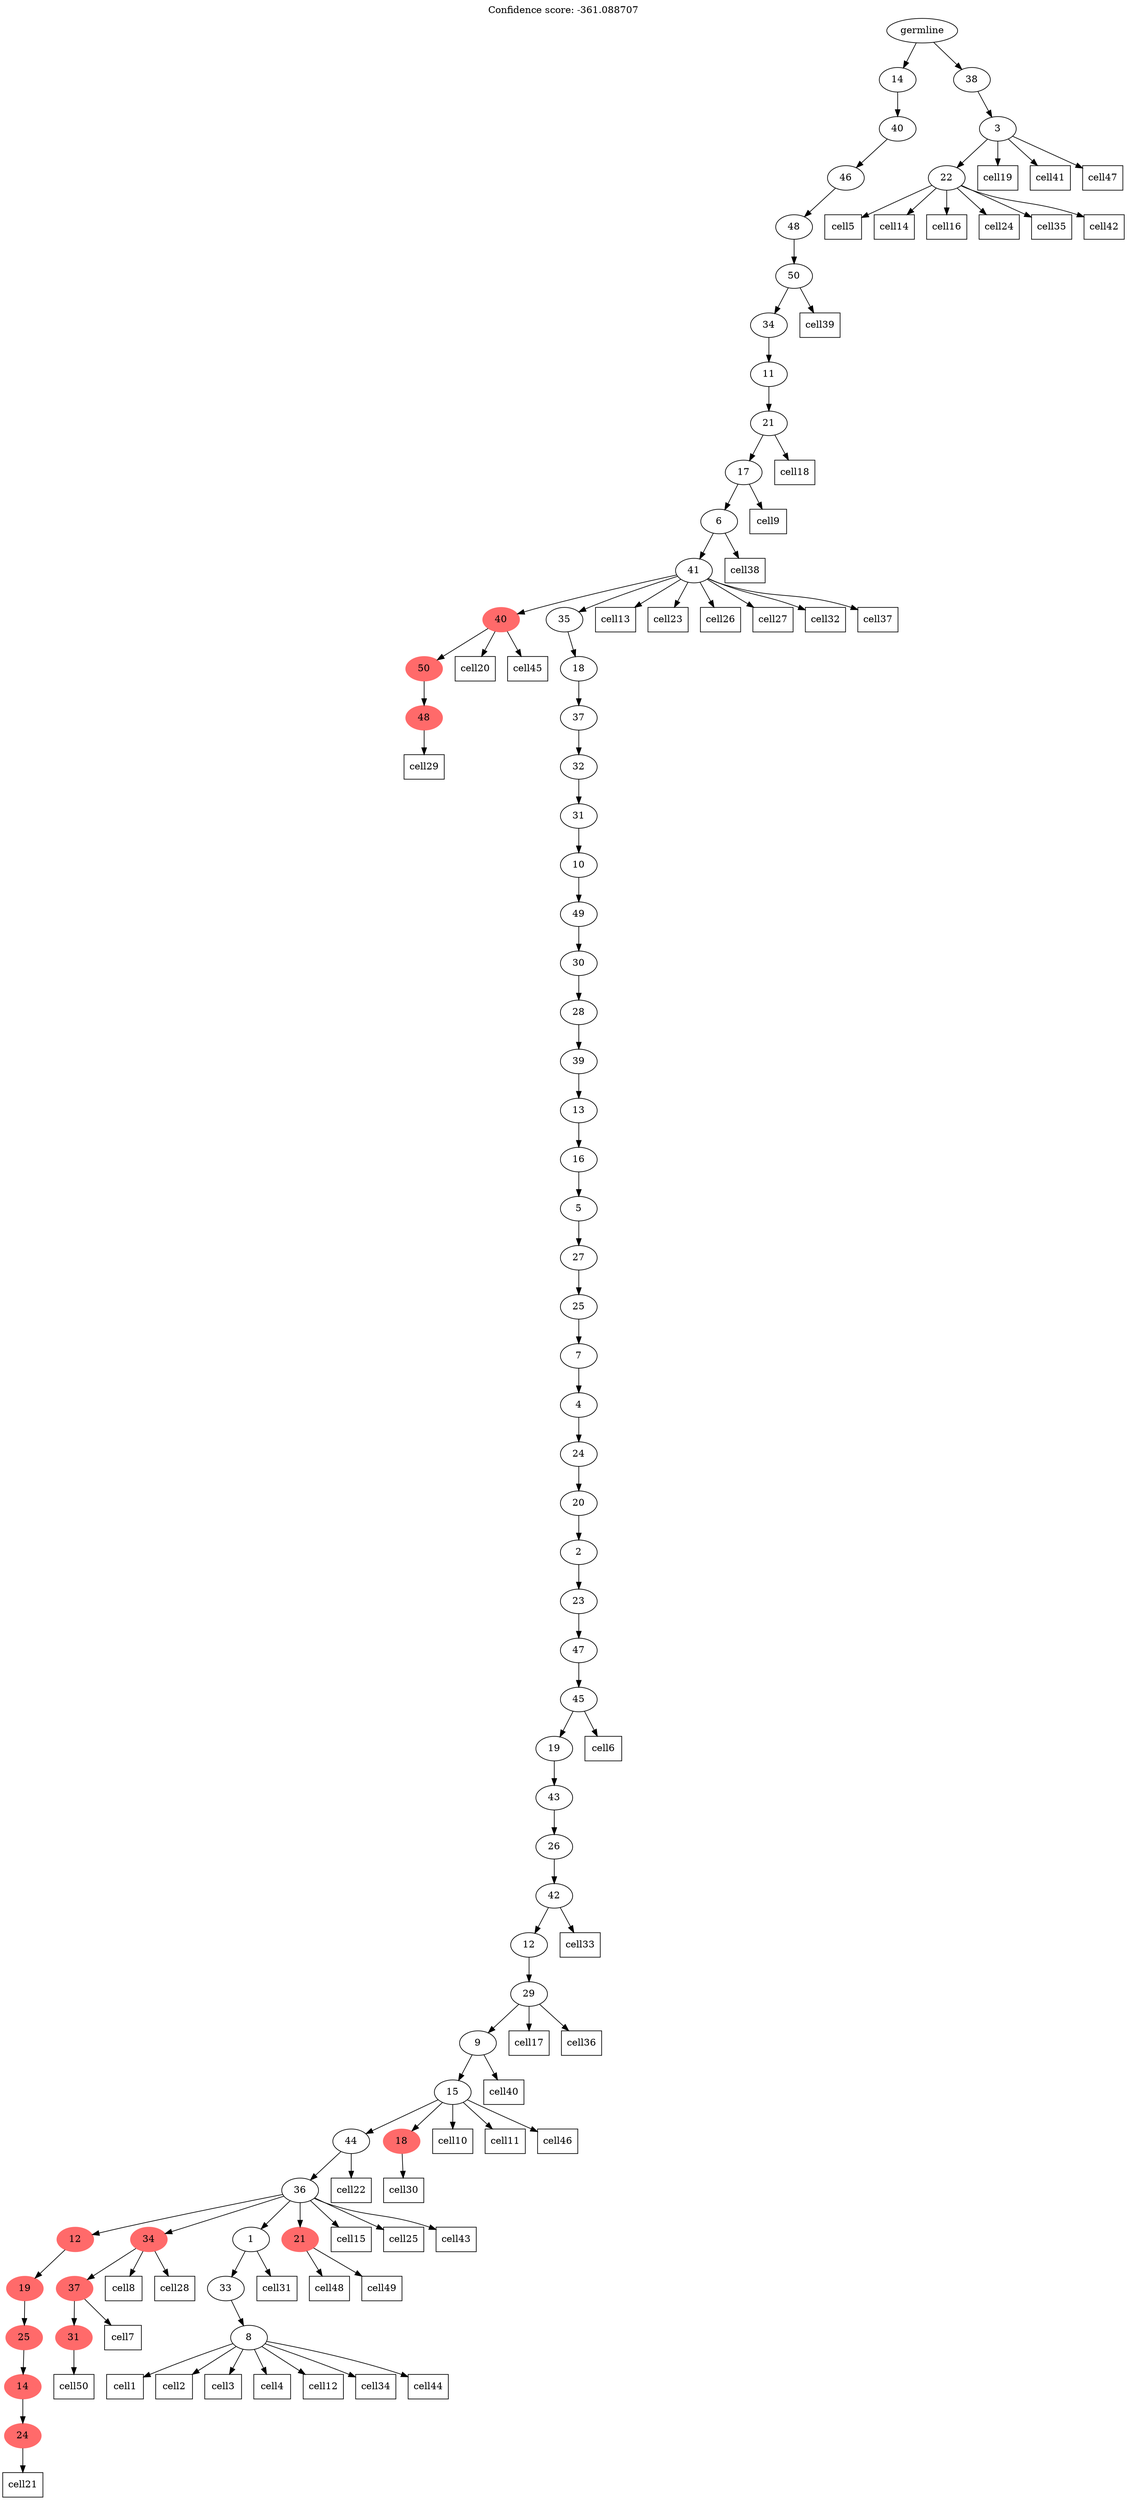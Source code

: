 digraph g {
	"62" -> "63";
	"63" [color=indianred1, style=filled, label="48"];
	"61" -> "62";
	"62" [color=indianred1, style=filled, label="50"];
	"58" -> "59";
	"59" [color=indianred1, style=filled, label="24"];
	"57" -> "58";
	"58" [color=indianred1, style=filled, label="14"];
	"56" -> "57";
	"57" [color=indianred1, style=filled, label="25"];
	"55" -> "56";
	"56" [color=indianred1, style=filled, label="19"];
	"52" -> "53";
	"53" [color=indianred1, style=filled, label="31"];
	"51" -> "52";
	"52" [color=indianred1, style=filled, label="37"];
	"49" -> "50";
	"50" [label="8"];
	"48" -> "49";
	"49" [label="33"];
	"47" -> "48";
	"48" [label="1"];
	"47" -> "51";
	"51" [color=indianred1, style=filled, label="34"];
	"47" -> "54";
	"54" [color=indianred1, style=filled, label="21"];
	"47" -> "55";
	"55" [color=indianred1, style=filled, label="12"];
	"46" -> "47";
	"47" [label="36"];
	"45" -> "46";
	"46" [label="44"];
	"45" -> "60";
	"60" [color=indianred1, style=filled, label="18"];
	"44" -> "45";
	"45" [label="15"];
	"43" -> "44";
	"44" [label="9"];
	"42" -> "43";
	"43" [label="29"];
	"41" -> "42";
	"42" [label="12"];
	"40" -> "41";
	"41" [label="42"];
	"39" -> "40";
	"40" [label="26"];
	"38" -> "39";
	"39" [label="43"];
	"37" -> "38";
	"38" [label="19"];
	"36" -> "37";
	"37" [label="45"];
	"35" -> "36";
	"36" [label="47"];
	"34" -> "35";
	"35" [label="23"];
	"33" -> "34";
	"34" [label="2"];
	"32" -> "33";
	"33" [label="20"];
	"31" -> "32";
	"32" [label="24"];
	"30" -> "31";
	"31" [label="4"];
	"29" -> "30";
	"30" [label="7"];
	"28" -> "29";
	"29" [label="25"];
	"27" -> "28";
	"28" [label="27"];
	"26" -> "27";
	"27" [label="5"];
	"25" -> "26";
	"26" [label="16"];
	"24" -> "25";
	"25" [label="13"];
	"23" -> "24";
	"24" [label="39"];
	"22" -> "23";
	"23" [label="28"];
	"21" -> "22";
	"22" [label="30"];
	"20" -> "21";
	"21" [label="49"];
	"19" -> "20";
	"20" [label="10"];
	"18" -> "19";
	"19" [label="31"];
	"17" -> "18";
	"18" [label="32"];
	"16" -> "17";
	"17" [label="37"];
	"15" -> "16";
	"16" [label="18"];
	"14" -> "15";
	"15" [label="35"];
	"14" -> "61";
	"61" [color=indianred1, style=filled, label="40"];
	"13" -> "14";
	"14" [label="41"];
	"12" -> "13";
	"13" [label="6"];
	"11" -> "12";
	"12" [label="17"];
	"10" -> "11";
	"11" [label="21"];
	"9" -> "10";
	"10" [label="11"];
	"8" -> "9";
	"9" [label="34"];
	"7" -> "8";
	"8" [label="50"];
	"6" -> "7";
	"7" [label="48"];
	"5" -> "6";
	"6" [label="46"];
	"4" -> "5";
	"5" [label="40"];
	"2" -> "3";
	"3" [label="22"];
	"1" -> "2";
	"2" [label="3"];
	"0" -> "1";
	"1" [label="38"];
	"0" -> "4";
	"4" [label="14"];
	"0" [label="germline"];
	"50" -> "cell1";
	"cell1" [shape=box];
	"50" -> "cell2";
	"cell2" [shape=box];
	"50" -> "cell3";
	"cell3" [shape=box];
	"50" -> "cell4";
	"cell4" [shape=box];
	"3" -> "cell5";
	"cell5" [shape=box];
	"37" -> "cell6";
	"cell6" [shape=box];
	"52" -> "cell7";
	"cell7" [shape=box];
	"51" -> "cell8";
	"cell8" [shape=box];
	"12" -> "cell9";
	"cell9" [shape=box];
	"45" -> "cell10";
	"cell10" [shape=box];
	"45" -> "cell11";
	"cell11" [shape=box];
	"50" -> "cell12";
	"cell12" [shape=box];
	"14" -> "cell13";
	"cell13" [shape=box];
	"3" -> "cell14";
	"cell14" [shape=box];
	"47" -> "cell15";
	"cell15" [shape=box];
	"3" -> "cell16";
	"cell16" [shape=box];
	"43" -> "cell17";
	"cell17" [shape=box];
	"11" -> "cell18";
	"cell18" [shape=box];
	"2" -> "cell19";
	"cell19" [shape=box];
	"61" -> "cell20";
	"cell20" [shape=box];
	"59" -> "cell21";
	"cell21" [shape=box];
	"46" -> "cell22";
	"cell22" [shape=box];
	"14" -> "cell23";
	"cell23" [shape=box];
	"3" -> "cell24";
	"cell24" [shape=box];
	"47" -> "cell25";
	"cell25" [shape=box];
	"14" -> "cell26";
	"cell26" [shape=box];
	"14" -> "cell27";
	"cell27" [shape=box];
	"51" -> "cell28";
	"cell28" [shape=box];
	"63" -> "cell29";
	"cell29" [shape=box];
	"60" -> "cell30";
	"cell30" [shape=box];
	"48" -> "cell31";
	"cell31" [shape=box];
	"14" -> "cell32";
	"cell32" [shape=box];
	"41" -> "cell33";
	"cell33" [shape=box];
	"50" -> "cell34";
	"cell34" [shape=box];
	"3" -> "cell35";
	"cell35" [shape=box];
	"43" -> "cell36";
	"cell36" [shape=box];
	"14" -> "cell37";
	"cell37" [shape=box];
	"13" -> "cell38";
	"cell38" [shape=box];
	"8" -> "cell39";
	"cell39" [shape=box];
	"44" -> "cell40";
	"cell40" [shape=box];
	"2" -> "cell41";
	"cell41" [shape=box];
	"3" -> "cell42";
	"cell42" [shape=box];
	"47" -> "cell43";
	"cell43" [shape=box];
	"50" -> "cell44";
	"cell44" [shape=box];
	"61" -> "cell45";
	"cell45" [shape=box];
	"45" -> "cell46";
	"cell46" [shape=box];
	"2" -> "cell47";
	"cell47" [shape=box];
	"54" -> "cell48";
	"cell48" [shape=box];
	"54" -> "cell49";
	"cell49" [shape=box];
	"53" -> "cell50";
	"cell50" [shape=box];
	labelloc="t";
	label="Confidence score: -361.088707";
}
